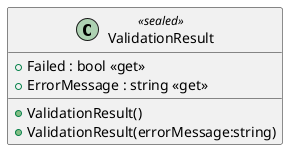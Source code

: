 @startuml
class ValidationResult <<sealed>> {
    + Failed : bool <<get>>
    + ErrorMessage : string <<get>>
    + ValidationResult()
    + ValidationResult(errorMessage:string)
}
@enduml
